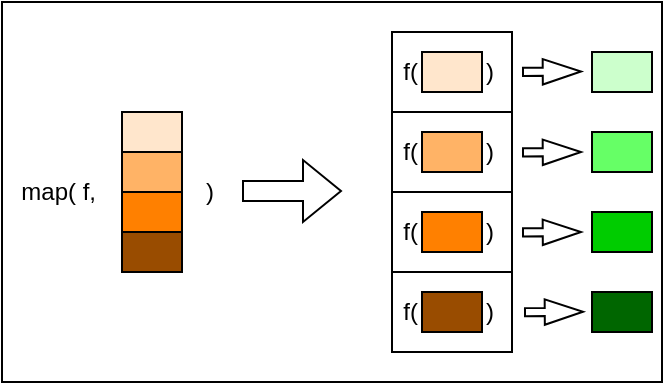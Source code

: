<mxfile version="22.1.2" type="device">
  <diagram name="Page-1" id="yDm_fk6TP922wjxOswY0">
    <mxGraphModel dx="406" dy="238" grid="1" gridSize="10" guides="1" tooltips="1" connect="1" arrows="1" fold="1" page="1" pageScale="1" pageWidth="850" pageHeight="1100" math="0" shadow="0">
      <root>
        <mxCell id="0" />
        <mxCell id="1" parent="0" />
        <mxCell id="ql5bJYzX-HCdSsMvNmTN-38" value="" style="rounded=0;whiteSpace=wrap;html=1;" parent="1" vertex="1">
          <mxGeometry x="130" y="160" width="330" height="190" as="geometry" />
        </mxCell>
        <mxCell id="ql5bJYzX-HCdSsMvNmTN-1" value="map( f,&amp;nbsp;" style="text;html=1;strokeColor=none;fillColor=none;align=center;verticalAlign=middle;whiteSpace=wrap;rounded=0;" parent="1" vertex="1">
          <mxGeometry x="130" y="240" width="60" height="30" as="geometry" />
        </mxCell>
        <mxCell id="ql5bJYzX-HCdSsMvNmTN-2" value="" style="rounded=0;whiteSpace=wrap;html=1;fillColor=#FFE6CC;" parent="1" vertex="1">
          <mxGeometry x="190" y="215" width="30" height="20" as="geometry" />
        </mxCell>
        <mxCell id="ql5bJYzX-HCdSsMvNmTN-3" value="" style="rounded=0;whiteSpace=wrap;html=1;fillColor=#FFB366;" parent="1" vertex="1">
          <mxGeometry x="190" y="235" width="30" height="20" as="geometry" />
        </mxCell>
        <mxCell id="ql5bJYzX-HCdSsMvNmTN-4" value="" style="rounded=0;whiteSpace=wrap;html=1;fillColor=#FF8000;" parent="1" vertex="1">
          <mxGeometry x="190" y="255" width="30" height="20" as="geometry" />
        </mxCell>
        <mxCell id="ql5bJYzX-HCdSsMvNmTN-5" value="" style="rounded=0;whiteSpace=wrap;html=1;fillColor=#994C00;" parent="1" vertex="1">
          <mxGeometry x="190" y="275" width="30" height="20" as="geometry" />
        </mxCell>
        <mxCell id="ql5bJYzX-HCdSsMvNmTN-11" value=")" style="text;html=1;strokeColor=none;fillColor=none;align=left;verticalAlign=middle;whiteSpace=wrap;rounded=0;" parent="1" vertex="1">
          <mxGeometry x="230" y="240" width="60" height="30" as="geometry" />
        </mxCell>
        <mxCell id="ql5bJYzX-HCdSsMvNmTN-12" value="" style="rounded=0;whiteSpace=wrap;html=1;" parent="1" vertex="1">
          <mxGeometry x="325" y="175" width="60" height="40" as="geometry" />
        </mxCell>
        <mxCell id="ql5bJYzX-HCdSsMvNmTN-13" value="" style="rounded=0;whiteSpace=wrap;html=1;fillColor=#FFE6CC;" parent="1" vertex="1">
          <mxGeometry x="340" y="185" width="30" height="20" as="geometry" />
        </mxCell>
        <mxCell id="ql5bJYzX-HCdSsMvNmTN-17" value="" style="shape=flexArrow;endArrow=classic;html=1;rounded=0;exitX=0;exitY=0.5;exitDx=0;exitDy=0;" parent="1" edge="1">
          <mxGeometry width="50" height="50" relative="1" as="geometry">
            <mxPoint x="250" y="254.5" as="sourcePoint" />
            <mxPoint x="300" y="254.5" as="targetPoint" />
          </mxGeometry>
        </mxCell>
        <mxCell id="ql5bJYzX-HCdSsMvNmTN-19" value="f(" style="text;html=1;strokeColor=none;fillColor=none;align=right;verticalAlign=middle;whiteSpace=wrap;rounded=0;" parent="1" vertex="1">
          <mxGeometry x="330" y="180" width="10" height="30" as="geometry" />
        </mxCell>
        <mxCell id="ql5bJYzX-HCdSsMvNmTN-20" value=")" style="text;html=1;strokeColor=none;fillColor=none;align=left;verticalAlign=middle;whiteSpace=wrap;rounded=0;" parent="1" vertex="1">
          <mxGeometry x="350" y="240.24" width="60" height="30" as="geometry" />
        </mxCell>
        <mxCell id="ql5bJYzX-HCdSsMvNmTN-23" value="" style="rounded=0;whiteSpace=wrap;html=1;" parent="1" vertex="1">
          <mxGeometry x="325" y="215" width="60" height="40" as="geometry" />
        </mxCell>
        <mxCell id="ql5bJYzX-HCdSsMvNmTN-24" value="" style="rounded=0;whiteSpace=wrap;html=1;fillColor=#FFB366;" parent="1" vertex="1">
          <mxGeometry x="340" y="225" width="30" height="20" as="geometry" />
        </mxCell>
        <mxCell id="ql5bJYzX-HCdSsMvNmTN-26" value=")" style="text;html=1;strokeColor=none;fillColor=none;align=left;verticalAlign=middle;whiteSpace=wrap;rounded=0;" parent="1" vertex="1">
          <mxGeometry x="370" y="180" width="10" height="30" as="geometry" />
        </mxCell>
        <mxCell id="ql5bJYzX-HCdSsMvNmTN-27" value="" style="rounded=0;whiteSpace=wrap;html=1;" parent="1" vertex="1">
          <mxGeometry x="325" y="255" width="60" height="40" as="geometry" />
        </mxCell>
        <mxCell id="ql5bJYzX-HCdSsMvNmTN-28" value="" style="rounded=0;whiteSpace=wrap;html=1;fillColor=#FF8000;" parent="1" vertex="1">
          <mxGeometry x="340" y="265" width="30" height="20" as="geometry" />
        </mxCell>
        <mxCell id="ql5bJYzX-HCdSsMvNmTN-30" value=")" style="text;html=1;strokeColor=none;fillColor=none;align=left;verticalAlign=middle;whiteSpace=wrap;rounded=0;" parent="1" vertex="1">
          <mxGeometry x="370" y="260" width="10" height="30" as="geometry" />
        </mxCell>
        <mxCell id="ql5bJYzX-HCdSsMvNmTN-31" value="" style="rounded=0;whiteSpace=wrap;html=1;" parent="1" vertex="1">
          <mxGeometry x="325" y="295" width="60" height="40" as="geometry" />
        </mxCell>
        <mxCell id="ql5bJYzX-HCdSsMvNmTN-32" value="" style="rounded=0;whiteSpace=wrap;html=1;fillColor=#994C00;" parent="1" vertex="1">
          <mxGeometry x="340" y="305" width="30" height="20" as="geometry" />
        </mxCell>
        <mxCell id="ql5bJYzX-HCdSsMvNmTN-34" value=")" style="text;html=1;strokeColor=none;fillColor=none;align=left;verticalAlign=middle;whiteSpace=wrap;rounded=0;" parent="1" vertex="1">
          <mxGeometry x="370" y="300" width="10" height="30" as="geometry" />
        </mxCell>
        <mxCell id="ql5bJYzX-HCdSsMvNmTN-36" value=")" style="text;html=1;strokeColor=none;fillColor=none;align=left;verticalAlign=middle;whiteSpace=wrap;rounded=0;" parent="1" vertex="1">
          <mxGeometry x="370" y="220" width="10" height="30" as="geometry" />
        </mxCell>
        <mxCell id="ql5bJYzX-HCdSsMvNmTN-39" value="f(" style="text;html=1;strokeColor=none;fillColor=none;align=right;verticalAlign=middle;whiteSpace=wrap;rounded=0;" parent="1" vertex="1">
          <mxGeometry x="330" y="220" width="10" height="30" as="geometry" />
        </mxCell>
        <mxCell id="ql5bJYzX-HCdSsMvNmTN-40" value="f(" style="text;html=1;strokeColor=none;fillColor=none;align=right;verticalAlign=middle;whiteSpace=wrap;rounded=0;" parent="1" vertex="1">
          <mxGeometry x="330" y="260" width="10" height="30" as="geometry" />
        </mxCell>
        <mxCell id="ql5bJYzX-HCdSsMvNmTN-41" value="f(" style="text;html=1;strokeColor=none;fillColor=none;align=right;verticalAlign=middle;whiteSpace=wrap;rounded=0;" parent="1" vertex="1">
          <mxGeometry x="330" y="300" width="10" height="30" as="geometry" />
        </mxCell>
        <mxCell id="na5M3DxnnnXHPQN4cRmD-1" value="" style="rounded=0;whiteSpace=wrap;html=1;fillColor=#CCFFCC;" vertex="1" parent="1">
          <mxGeometry x="425" y="185" width="30" height="20" as="geometry" />
        </mxCell>
        <mxCell id="na5M3DxnnnXHPQN4cRmD-2" value="" style="rounded=0;whiteSpace=wrap;html=1;fillColor=#66FF66;" vertex="1" parent="1">
          <mxGeometry x="425" y="225" width="30" height="20" as="geometry" />
        </mxCell>
        <mxCell id="na5M3DxnnnXHPQN4cRmD-3" value="" style="rounded=0;whiteSpace=wrap;html=1;fillColor=#00CC00;" vertex="1" parent="1">
          <mxGeometry x="425" y="265" width="30" height="20" as="geometry" />
        </mxCell>
        <mxCell id="na5M3DxnnnXHPQN4cRmD-4" value="" style="rounded=0;whiteSpace=wrap;html=1;fillColor=#006600;" vertex="1" parent="1">
          <mxGeometry x="425" y="305" width="30" height="20" as="geometry" />
        </mxCell>
        <mxCell id="na5M3DxnnnXHPQN4cRmD-5" value="" style="shape=flexArrow;endArrow=classic;html=1;rounded=0;endWidth=7.7;endSize=6.042;width=4.037;" edge="1" parent="1">
          <mxGeometry width="50" height="50" relative="1" as="geometry">
            <mxPoint x="390" y="194.95" as="sourcePoint" />
            <mxPoint x="420" y="194.76" as="targetPoint" />
          </mxGeometry>
        </mxCell>
        <mxCell id="na5M3DxnnnXHPQN4cRmD-7" value="" style="shape=flexArrow;endArrow=classic;html=1;rounded=0;endWidth=7.7;endSize=6.042;width=4.037;" edge="1" parent="1">
          <mxGeometry width="50" height="50" relative="1" as="geometry">
            <mxPoint x="390" y="235.19" as="sourcePoint" />
            <mxPoint x="420" y="235" as="targetPoint" />
          </mxGeometry>
        </mxCell>
        <mxCell id="na5M3DxnnnXHPQN4cRmD-8" value="" style="shape=flexArrow;endArrow=classic;html=1;rounded=0;endWidth=7.7;endSize=6.042;width=4.037;" edge="1" parent="1">
          <mxGeometry width="50" height="50" relative="1" as="geometry">
            <mxPoint x="390" y="275.19" as="sourcePoint" />
            <mxPoint x="420" y="275" as="targetPoint" />
          </mxGeometry>
        </mxCell>
        <mxCell id="na5M3DxnnnXHPQN4cRmD-10" value="" style="shape=flexArrow;endArrow=classic;html=1;rounded=0;endWidth=7.7;endSize=6.042;width=4.037;" edge="1" parent="1">
          <mxGeometry width="50" height="50" relative="1" as="geometry">
            <mxPoint x="391" y="315.08" as="sourcePoint" />
            <mxPoint x="421" y="314.89" as="targetPoint" />
          </mxGeometry>
        </mxCell>
      </root>
    </mxGraphModel>
  </diagram>
</mxfile>
